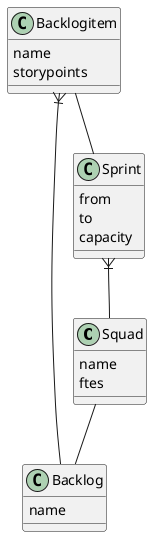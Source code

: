 @startuml
'https://plantuml.com/class-diagram

Squad -- Backlog
Backlogitem }|-- Backlog
Sprint }|-- Squad
Backlogitem -- Sprint


class Squad{
name
ftes
}

class Backlog{
name
}

class Backlogitem{
name
storypoints
}

class Sprint{
from
to
capacity
}

@enduml